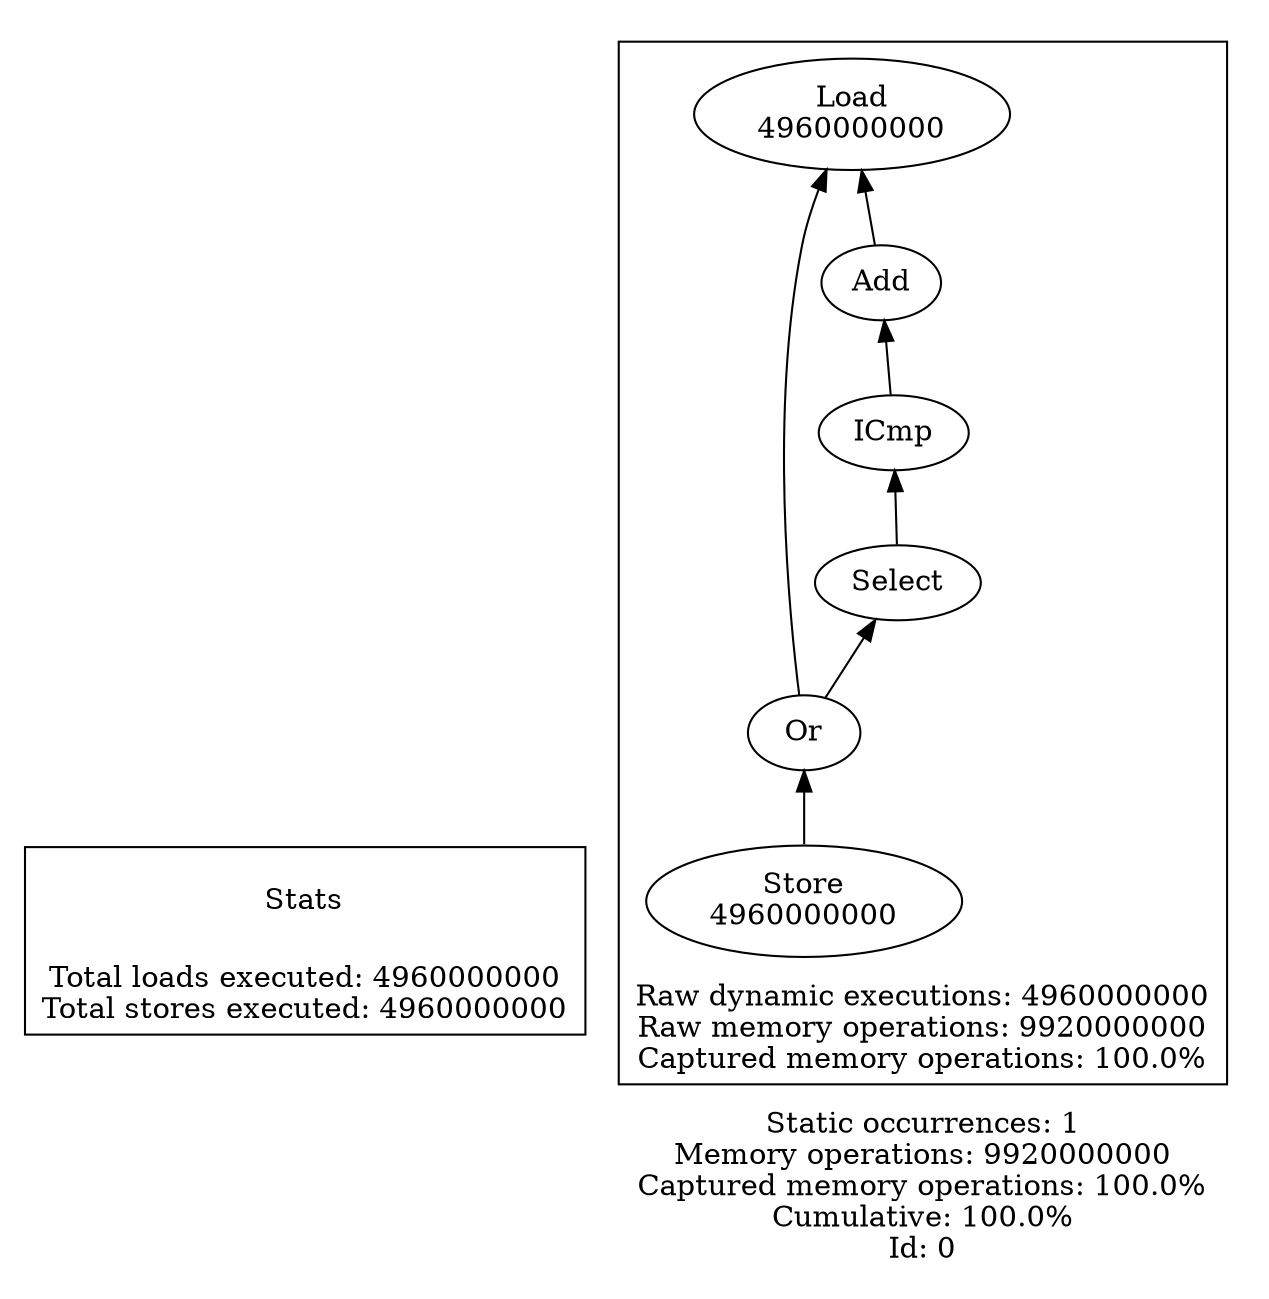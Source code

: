 strict digraph {
rankdir=BT
subgraph {
Stats [shape=plaintext]
cluster=true
label="Total loads executed: 4960000000\nTotal stores executed: 4960000000"
}
subgraph {
subgraph {
{
rank=max
"0_0" [shape=point style=invis]
}
"0_0_26" [label="Add"]
"0_0_25" [label="Load\n4960000000"]
"0_0_26" -> "0_0_25"
{
rank=min
"0_0_31" [label="Store\n4960000000"]
}
"0_0_29" [label="Or"]
"0_0_31" -> "0_0_29"
"0_0_28" [label="Select"]
"0_0_29" -> "0_0_28"
"0_0_27" [label="ICmp"]
"0_0_27" -> "0_0_26"
"0_0_29" -> "0_0_25"
"0_0_28" -> "0_0_27"
cluster=true
label="Raw dynamic executions: 4960000000\nRaw memory operations: 9920000000\nCaptured memory operations: 100.0%"
}
cluster=true
penwidth=0
label="Static occurrences: 1\nMemory operations: 9920000000\nCaptured memory operations: 100.0%\nCumulative: 100.0%\nId: 0"
}
}
